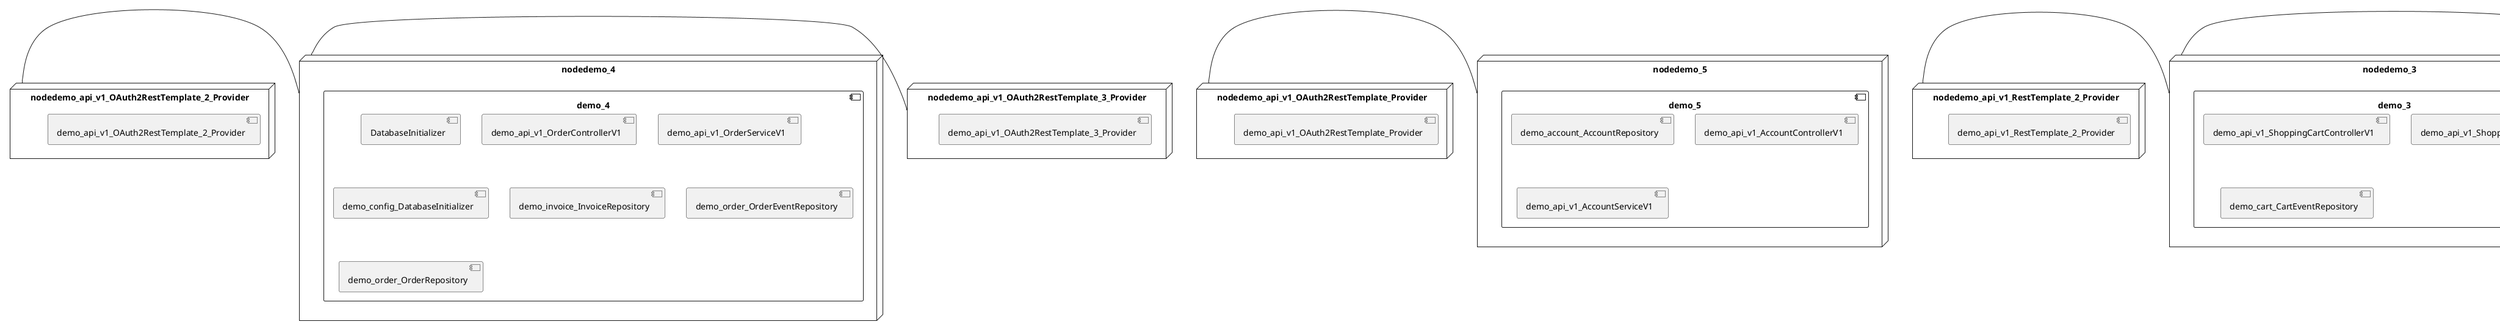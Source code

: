 @startuml
skinparam fixCircleLabelOverlapping true
skinparam componentStyle uml2
node nodedemo {
component demo {
[demo_api_v1_UserControllerV1] [[kbastani-spring-cloud-event-sourcing-example.system#_VBFqQ5DmEe-rF8YC6WWIcw]]
[demo_api_v1_UserServiceV1] [[kbastani-spring-cloud-event-sourcing-example.system#_VBFqQ5DmEe-rF8YC6WWIcw]]
[demo_user_UserRepository] [[kbastani-spring-cloud-event-sourcing-example.system#_VBFqQ5DmEe-rF8YC6WWIcw]]
}
}
node nodedemo_2 {
component demo_2 {
[demo_api_v1_CatalogControllerV1] [[kbastani-spring-cloud-event-sourcing-example.system#_VBFqQ5DmEe-rF8YC6WWIcw]]
[demo_api_v1_CatalogServiceV1] [[kbastani-spring-cloud-event-sourcing-example.system#_VBFqQ5DmEe-rF8YC6WWIcw]]
[demo_catalog_CatalogInfoRepository] [[kbastani-spring-cloud-event-sourcing-example.system#_VBFqQ5DmEe-rF8YC6WWIcw]]
}
}
node nodedemo_3 {
component demo_3 {
[demo_api_v1_ShoppingCartControllerV1] [[kbastani-spring-cloud-event-sourcing-example.system#_VBFqQ5DmEe-rF8YC6WWIcw]]
[demo_api_v1_ShoppingCartServiceV1] [[kbastani-spring-cloud-event-sourcing-example.system#_VBFqQ5DmEe-rF8YC6WWIcw]]
[demo_cart_CartEventRepository] [[kbastani-spring-cloud-event-sourcing-example.system#_VBFqQ5DmEe-rF8YC6WWIcw]]
}
}
node nodedemo_4 {
component demo_4 {
[DatabaseInitializer] [[kbastani-spring-cloud-event-sourcing-example.system#_VBFqQ5DmEe-rF8YC6WWIcw]]
[demo_api_v1_OrderControllerV1] [[kbastani-spring-cloud-event-sourcing-example.system#_VBFqQ5DmEe-rF8YC6WWIcw]]
[demo_api_v1_OrderServiceV1] [[kbastani-spring-cloud-event-sourcing-example.system#_VBFqQ5DmEe-rF8YC6WWIcw]]
[demo_config_DatabaseInitializer] [[kbastani-spring-cloud-event-sourcing-example.system#_VBFqQ5DmEe-rF8YC6WWIcw]]
[demo_invoice_InvoiceRepository] [[kbastani-spring-cloud-event-sourcing-example.system#_VBFqQ5DmEe-rF8YC6WWIcw]]
[demo_order_OrderEventRepository] [[kbastani-spring-cloud-event-sourcing-example.system#_VBFqQ5DmEe-rF8YC6WWIcw]]
[demo_order_OrderRepository] [[kbastani-spring-cloud-event-sourcing-example.system#_VBFqQ5DmEe-rF8YC6WWIcw]]
}
}
node nodedemo_5 {
component demo_5 {
[demo_account_AccountRepository] [[kbastani-spring-cloud-event-sourcing-example.system#_VBFqQ5DmEe-rF8YC6WWIcw]]
[demo_api_v1_AccountControllerV1] [[kbastani-spring-cloud-event-sourcing-example.system#_VBFqQ5DmEe-rF8YC6WWIcw]]
[demo_api_v1_AccountServiceV1] [[kbastani-spring-cloud-event-sourcing-example.system#_VBFqQ5DmEe-rF8YC6WWIcw]]
}
}
node nodedemo_6 {
component demo_6 {
[demo_UserController] [[kbastani-spring-cloud-event-sourcing-example.system#_VBFqQ5DmEe-rF8YC6WWIcw]]
[demo_UserRepository] [[kbastani-spring-cloud-event-sourcing-example.system#_VBFqQ5DmEe-rF8YC6WWIcw]]
[demo_UserService] [[kbastani-spring-cloud-event-sourcing-example.system#_VBFqQ5DmEe-rF8YC6WWIcw]]
[demo_login_UserController] [[kbastani-spring-cloud-event-sourcing-example.system#_VBFqQ5DmEe-rF8YC6WWIcw]]
}
}
node nodedemo_v1 {
component demo_v1 {
[demo_v1_InventoryControllerV1] [[kbastani-spring-cloud-event-sourcing-example.system#_VBFqQ5DmEe-rF8YC6WWIcw]]
[demo_v1_InventoryServiceV1] [[kbastani-spring-cloud-event-sourcing-example.system#_VBFqQ5DmEe-rF8YC6WWIcw]]
}
}
node nodedemo_api_v1_OAuth2RestTemplate_2_Provider {
[demo_api_v1_OAuth2RestTemplate_2_Provider] [[kbastani-spring-cloud-event-sourcing-example.system#_VBFqQ5DmEe-rF8YC6WWIcw]]
}
node nodedemo_api_v1_OAuth2RestTemplate_3_Provider {
[demo_api_v1_OAuth2RestTemplate_3_Provider] [[kbastani-spring-cloud-event-sourcing-example.system#_VBFqQ5DmEe-rF8YC6WWIcw]]
}
node nodedemo_api_v1_OAuth2RestTemplate_Provider {
[demo_api_v1_OAuth2RestTemplate_Provider] [[kbastani-spring-cloud-event-sourcing-example.system#_VBFqQ5DmEe-rF8YC6WWIcw]]
}
node nodedemo_api_v1_RestTemplate_2_Provider {
[demo_api_v1_RestTemplate_2_Provider] [[kbastani-spring-cloud-event-sourcing-example.system#_VBFqQ5DmEe-rF8YC6WWIcw]]
}
node nodedemo_api_v1_RestTemplate_Provider {
[demo_api_v1_RestTemplate_Provider] [[kbastani-spring-cloud-event-sourcing-example.system#_VBFqQ5DmEe-rF8YC6WWIcw]]
}
node nodedemo_inventory_InventoryRepository_Provider {
[demo_inventory_InventoryRepository_Provider] [[kbastani-spring-cloud-event-sourcing-example.system#_VBFqQ5DmEe-rF8YC6WWIcw]]
}
node nodedemo_login_AuthenticationManager_Provider {
[demo_login_AuthenticationManager_Provider] [[kbastani-spring-cloud-event-sourcing-example.system#_VBFqQ5DmEe-rF8YC6WWIcw]]
}
node nodedemo_login_ClientDetailsService_Provider {
[demo_login_ClientDetailsService_Provider] [[kbastani-spring-cloud-event-sourcing-example.system#_VBFqQ5DmEe-rF8YC6WWIcw]]
}
node nodedemo_login_HttpSessionSecurityContextRepository_Provider {
[demo_login_HttpSessionSecurityContextRepository_Provider] [[kbastani-spring-cloud-event-sourcing-example.system#_VBFqQ5DmEe-rF8YC6WWIcw]]
}
node nodedemo_login_LoginController {
[demo_login_LoginController] [[kbastani-spring-cloud-event-sourcing-example.system#_VBFqQ5DmEe-rF8YC6WWIcw]]
}
node nodedemo_product_ProductRepository_Provider {
[demo_product_ProductRepository_Provider] [[kbastani-spring-cloud-event-sourcing-example.system#_VBFqQ5DmEe-rF8YC6WWIcw]]
}
node nodedemo_user_UserClientV1 {
[demo_user_UserClientV1] [[kbastani-spring-cloud-event-sourcing-example.system#_VBFqQ5DmEe-rF8YC6WWIcw]]
}
node nodedemo_v1_Session_Provider {
[demo_v1_Session_Provider] [[kbastani-spring-cloud-event-sourcing-example.system#_VBFqQ5DmEe-rF8YC6WWIcw]]
}
[nodedemo_api_v1_OAuth2RestTemplate_2_Provider] - [nodedemo_4]
[nodedemo_api_v1_OAuth2RestTemplate_3_Provider] - [nodedemo_4]
[nodedemo_api_v1_OAuth2RestTemplate_Provider] - [nodedemo_5]
[nodedemo_api_v1_RestTemplate_2_Provider] - [nodedemo_3]
[nodedemo_api_v1_RestTemplate_Provider] - [nodedemo_3]
[nodedemo_inventory_InventoryRepository_Provider] - [nodedemo_v1]
[nodedemo_login_AuthenticationManager_Provider] - [nodedemo_login_LoginController]
[nodedemo_login_ClientDetailsService_Provider] - [nodedemo_login_LoginController]
[nodedemo_login_HttpSessionSecurityContextRepository_Provider] - [nodedemo_login_LoginController]
[nodedemo_product_ProductRepository_Provider] - [nodedemo_v1]
[nodedemo_v1_Session_Provider] - [nodedemo_v1]
[nodedemo] - [nodedemo_user_UserClientV1]

@enduml

